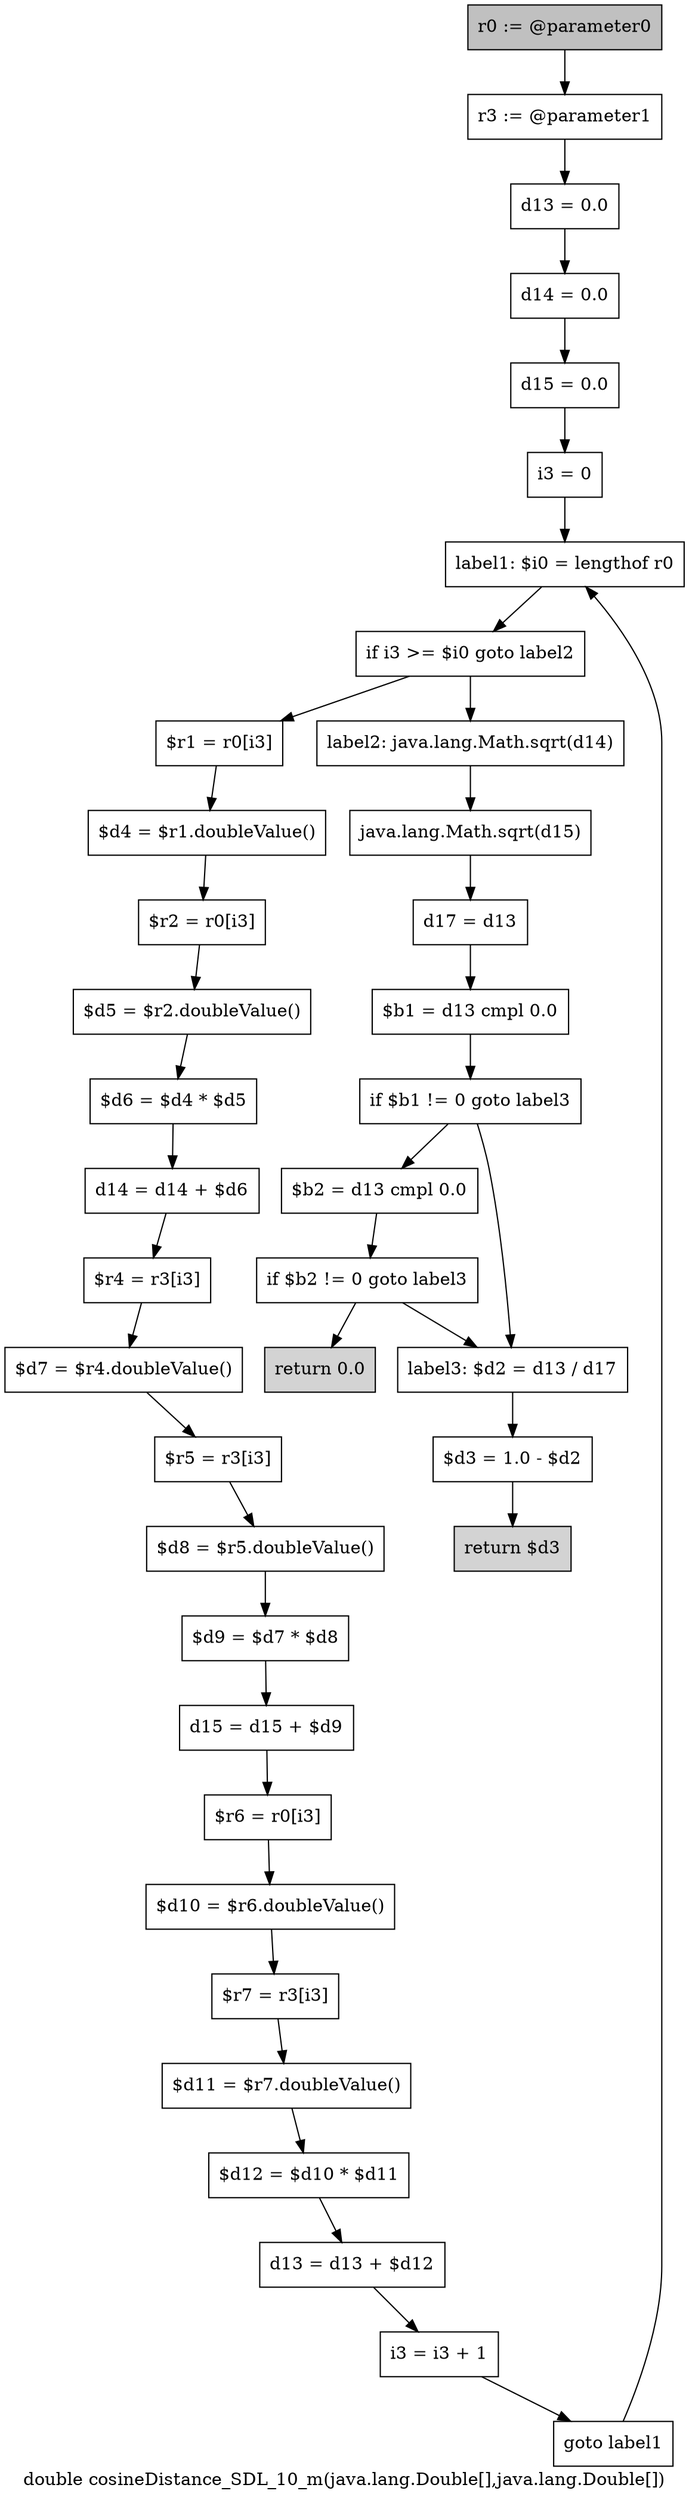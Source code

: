 digraph "double cosineDistance_SDL_10_m(java.lang.Double[],java.lang.Double[])" {
    label="double cosineDistance_SDL_10_m(java.lang.Double[],java.lang.Double[])";
    node [shape=box];
    "0" [style=filled,fillcolor=gray,label="r0 := @parameter0",];
    "1" [label="r3 := @parameter1",];
    "0"->"1";
    "2" [label="d13 = 0.0",];
    "1"->"2";
    "3" [label="d14 = 0.0",];
    "2"->"3";
    "4" [label="d15 = 0.0",];
    "3"->"4";
    "5" [label="i3 = 0",];
    "4"->"5";
    "6" [label="label1: $i0 = lengthof r0",];
    "5"->"6";
    "7" [label="if i3 >= $i0 goto label2",];
    "6"->"7";
    "8" [label="$r1 = r0[i3]",];
    "7"->"8";
    "28" [label="label2: java.lang.Math.sqrt(d14)",];
    "7"->"28";
    "9" [label="$d4 = $r1.doubleValue()",];
    "8"->"9";
    "10" [label="$r2 = r0[i3]",];
    "9"->"10";
    "11" [label="$d5 = $r2.doubleValue()",];
    "10"->"11";
    "12" [label="$d6 = $d4 * $d5",];
    "11"->"12";
    "13" [label="d14 = d14 + $d6",];
    "12"->"13";
    "14" [label="$r4 = r3[i3]",];
    "13"->"14";
    "15" [label="$d7 = $r4.doubleValue()",];
    "14"->"15";
    "16" [label="$r5 = r3[i3]",];
    "15"->"16";
    "17" [label="$d8 = $r5.doubleValue()",];
    "16"->"17";
    "18" [label="$d9 = $d7 * $d8",];
    "17"->"18";
    "19" [label="d15 = d15 + $d9",];
    "18"->"19";
    "20" [label="$r6 = r0[i3]",];
    "19"->"20";
    "21" [label="$d10 = $r6.doubleValue()",];
    "20"->"21";
    "22" [label="$r7 = r3[i3]",];
    "21"->"22";
    "23" [label="$d11 = $r7.doubleValue()",];
    "22"->"23";
    "24" [label="$d12 = $d10 * $d11",];
    "23"->"24";
    "25" [label="d13 = d13 + $d12",];
    "24"->"25";
    "26" [label="i3 = i3 + 1",];
    "25"->"26";
    "27" [label="goto label1",];
    "26"->"27";
    "27"->"6";
    "29" [label="java.lang.Math.sqrt(d15)",];
    "28"->"29";
    "30" [label="d17 = d13",];
    "29"->"30";
    "31" [label="$b1 = d13 cmpl 0.0",];
    "30"->"31";
    "32" [label="if $b1 != 0 goto label3",];
    "31"->"32";
    "33" [label="$b2 = d13 cmpl 0.0",];
    "32"->"33";
    "36" [label="label3: $d2 = d13 / d17",];
    "32"->"36";
    "34" [label="if $b2 != 0 goto label3",];
    "33"->"34";
    "35" [style=filled,fillcolor=lightgray,label="return 0.0",];
    "34"->"35";
    "34"->"36";
    "37" [label="$d3 = 1.0 - $d2",];
    "36"->"37";
    "38" [style=filled,fillcolor=lightgray,label="return $d3",];
    "37"->"38";
}
